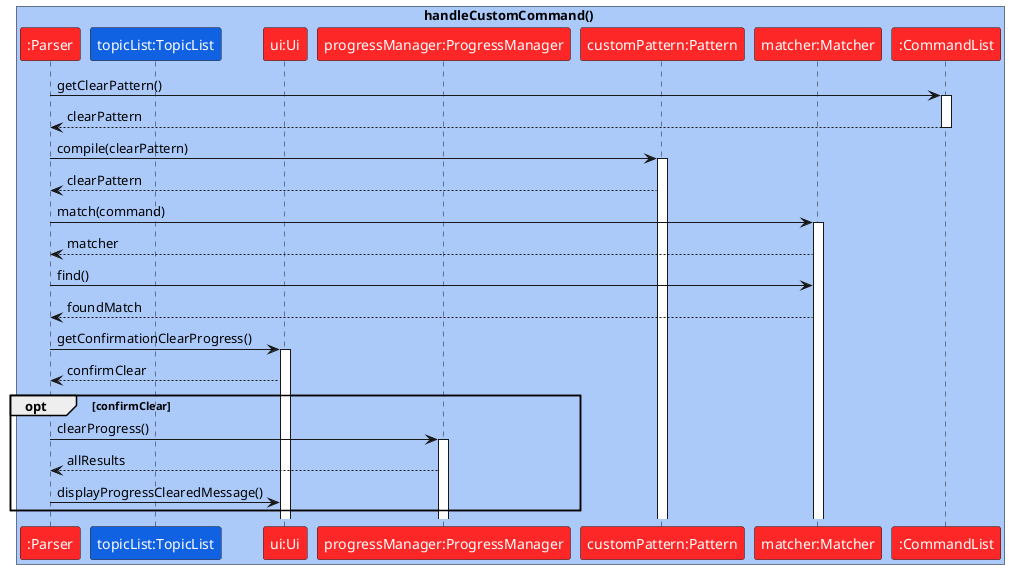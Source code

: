 @startuml
skinparam ParticipantFontColor #FFFFFF

box handleCustomCommand() #ABCAFA
participant ":Parser" as Parser #FE2727
participant "topicList:TopicList" as TopicList #1162E3
participant "ui:Ui" as Ui #FE2727
participant "progressManager:ProgressManager" as ProgressManager #FE2727
participant "customPattern:Pattern" as Pattern #FE2727
participant "matcher:Matcher" as Matcher #FE2727
participant ":CommandList" as CommandList #FE2727
end box

Parser -> CommandList : getClearPattern()
activate CommandList
CommandList --> Parser : clearPattern
deactivate CommandList

Parser -> Pattern : compile(clearPattern)
activate Pattern
Pattern --> Parser : clearPattern

Parser -> Matcher : match(command)
activate Matcher
Matcher --> Parser : matcher

Parser -> Matcher : find()
Matcher --> Parser : foundMatch

Parser -> Ui : getConfirmationClearProgress()
activate Ui
Ui --> Parser : confirmClear

opt confirmClear
    Parser -> ProgressManager : clearProgress()
    activate ProgressManager
    ProgressManager --> Parser : allResults
    Parser -> Ui : displayProgressClearedMessage()
end

@enduml
